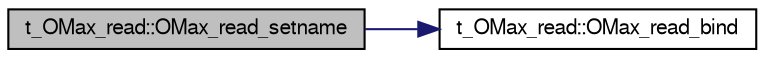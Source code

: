 digraph G
{
  bgcolor="transparent";
  edge [fontname="FreeSans",fontsize="10",labelfontname="FreeSans",labelfontsize="10"];
  node [fontname="FreeSans",fontsize="10",shape=record];
  rankdir=LR;
  Node1 [label="t_OMax_read::OMax_read_setname",height=0.2,width=0.4,color="black", fillcolor="grey75", style="filled" fontcolor="black"];
  Node1 -> Node2 [color="midnightblue",fontsize="10",style="solid",fontname="FreeSans"];
  Node2 [label="t_OMax_read::OMax_read_bind",height=0.2,width=0.4,color="black",URL="$structt___o_max__read.html#aa6930bd7f7c3dfa8232c10517d91eca7",tooltip="Bind the reader with FO."];
}

